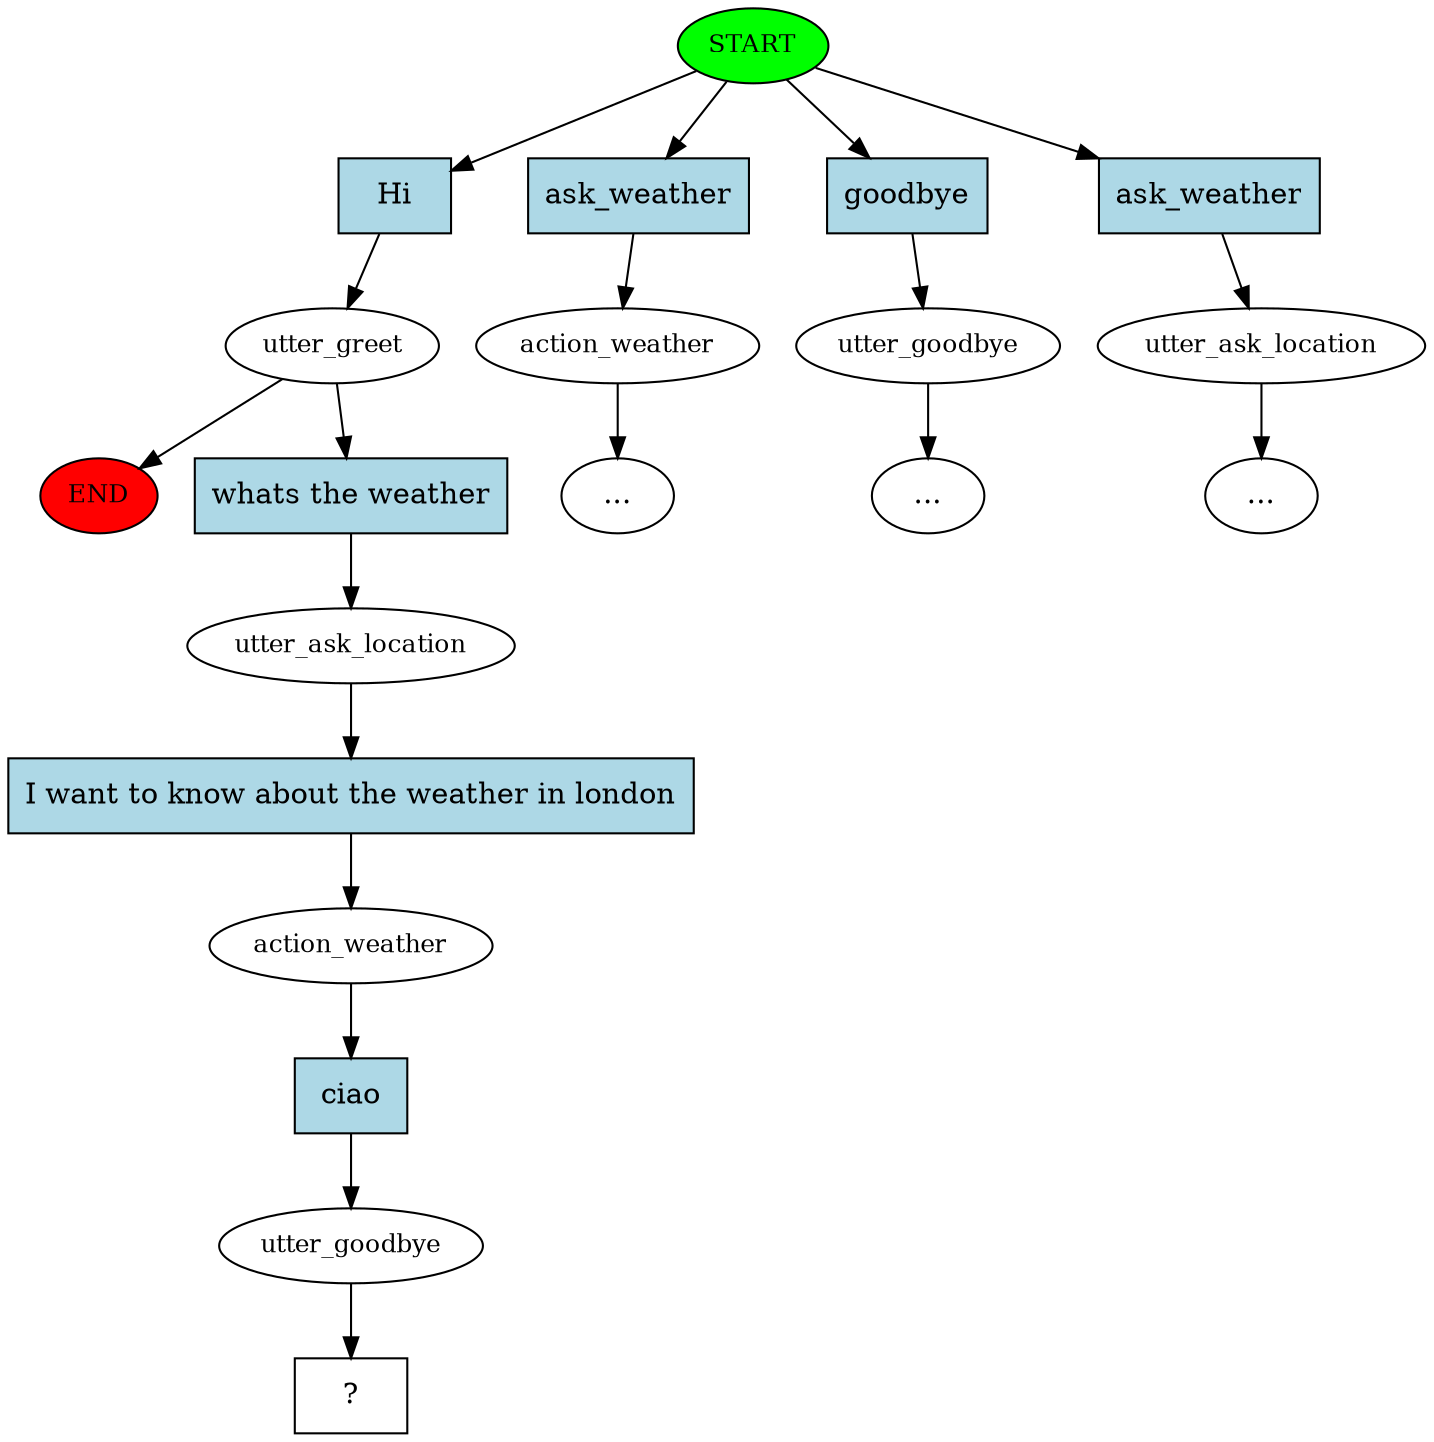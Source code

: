 digraph  {
0 [class="start active", fillcolor=green, fontsize=12, label=START, style=filled];
"-1" [class=end, fillcolor=red, fontsize=12, label=END, style=filled];
1 [class=active, fontsize=12, label=utter_greet];
2 [class="", fontsize=12, label=action_weather];
"-3" [class=ellipsis, label="..."];
3 [class="", fontsize=12, label=utter_goodbye];
"-4" [class=ellipsis, label="..."];
4 [class="", fontsize=12, label=utter_ask_location];
"-5" [class=ellipsis, label="..."];
6 [class=active, fontsize=12, label=utter_ask_location];
7 [class=active, fontsize=12, label=action_weather];
8 [class=active, fontsize=12, label=utter_goodbye];
9 [class="intent dashed active", label="  ?  ", shape=rect];
10 [class="intent active", fillcolor=lightblue, label=Hi, shape=rect, style=filled];
11 [class=intent, fillcolor=lightblue, label=ask_weather, shape=rect, style=filled];
12 [class=intent, fillcolor=lightblue, label=goodbye, shape=rect, style=filled];
13 [class=intent, fillcolor=lightblue, label=ask_weather, shape=rect, style=filled];
14 [class="intent active", fillcolor=lightblue, label="whats the weather", shape=rect, style=filled];
15 [class="intent active", fillcolor=lightblue, label="I want to know about the weather in london", shape=rect, style=filled];
16 [class="intent active", fillcolor=lightblue, label=ciao, shape=rect, style=filled];
0 -> 10  [class=active, key=0];
0 -> 11  [class="", key=0];
0 -> 12  [class="", key=0];
0 -> 13  [class="", key=0];
1 -> "-1"  [class="", key=NONE, label=""];
1 -> 14  [class=active, key=0];
2 -> "-3"  [class="", key=NONE, label=""];
3 -> "-4"  [class="", key=NONE, label=""];
4 -> "-5"  [class="", key=NONE, label=""];
6 -> 15  [class=active, key=0];
7 -> 16  [class=active, key=0];
8 -> 9  [class=active, key=NONE, label=""];
10 -> 1  [class=active, key=0];
11 -> 2  [class="", key=0];
12 -> 3  [class="", key=0];
13 -> 4  [class="", key=0];
14 -> 6  [class=active, key=0];
15 -> 7  [class=active, key=0];
16 -> 8  [class=active, key=0];
}
